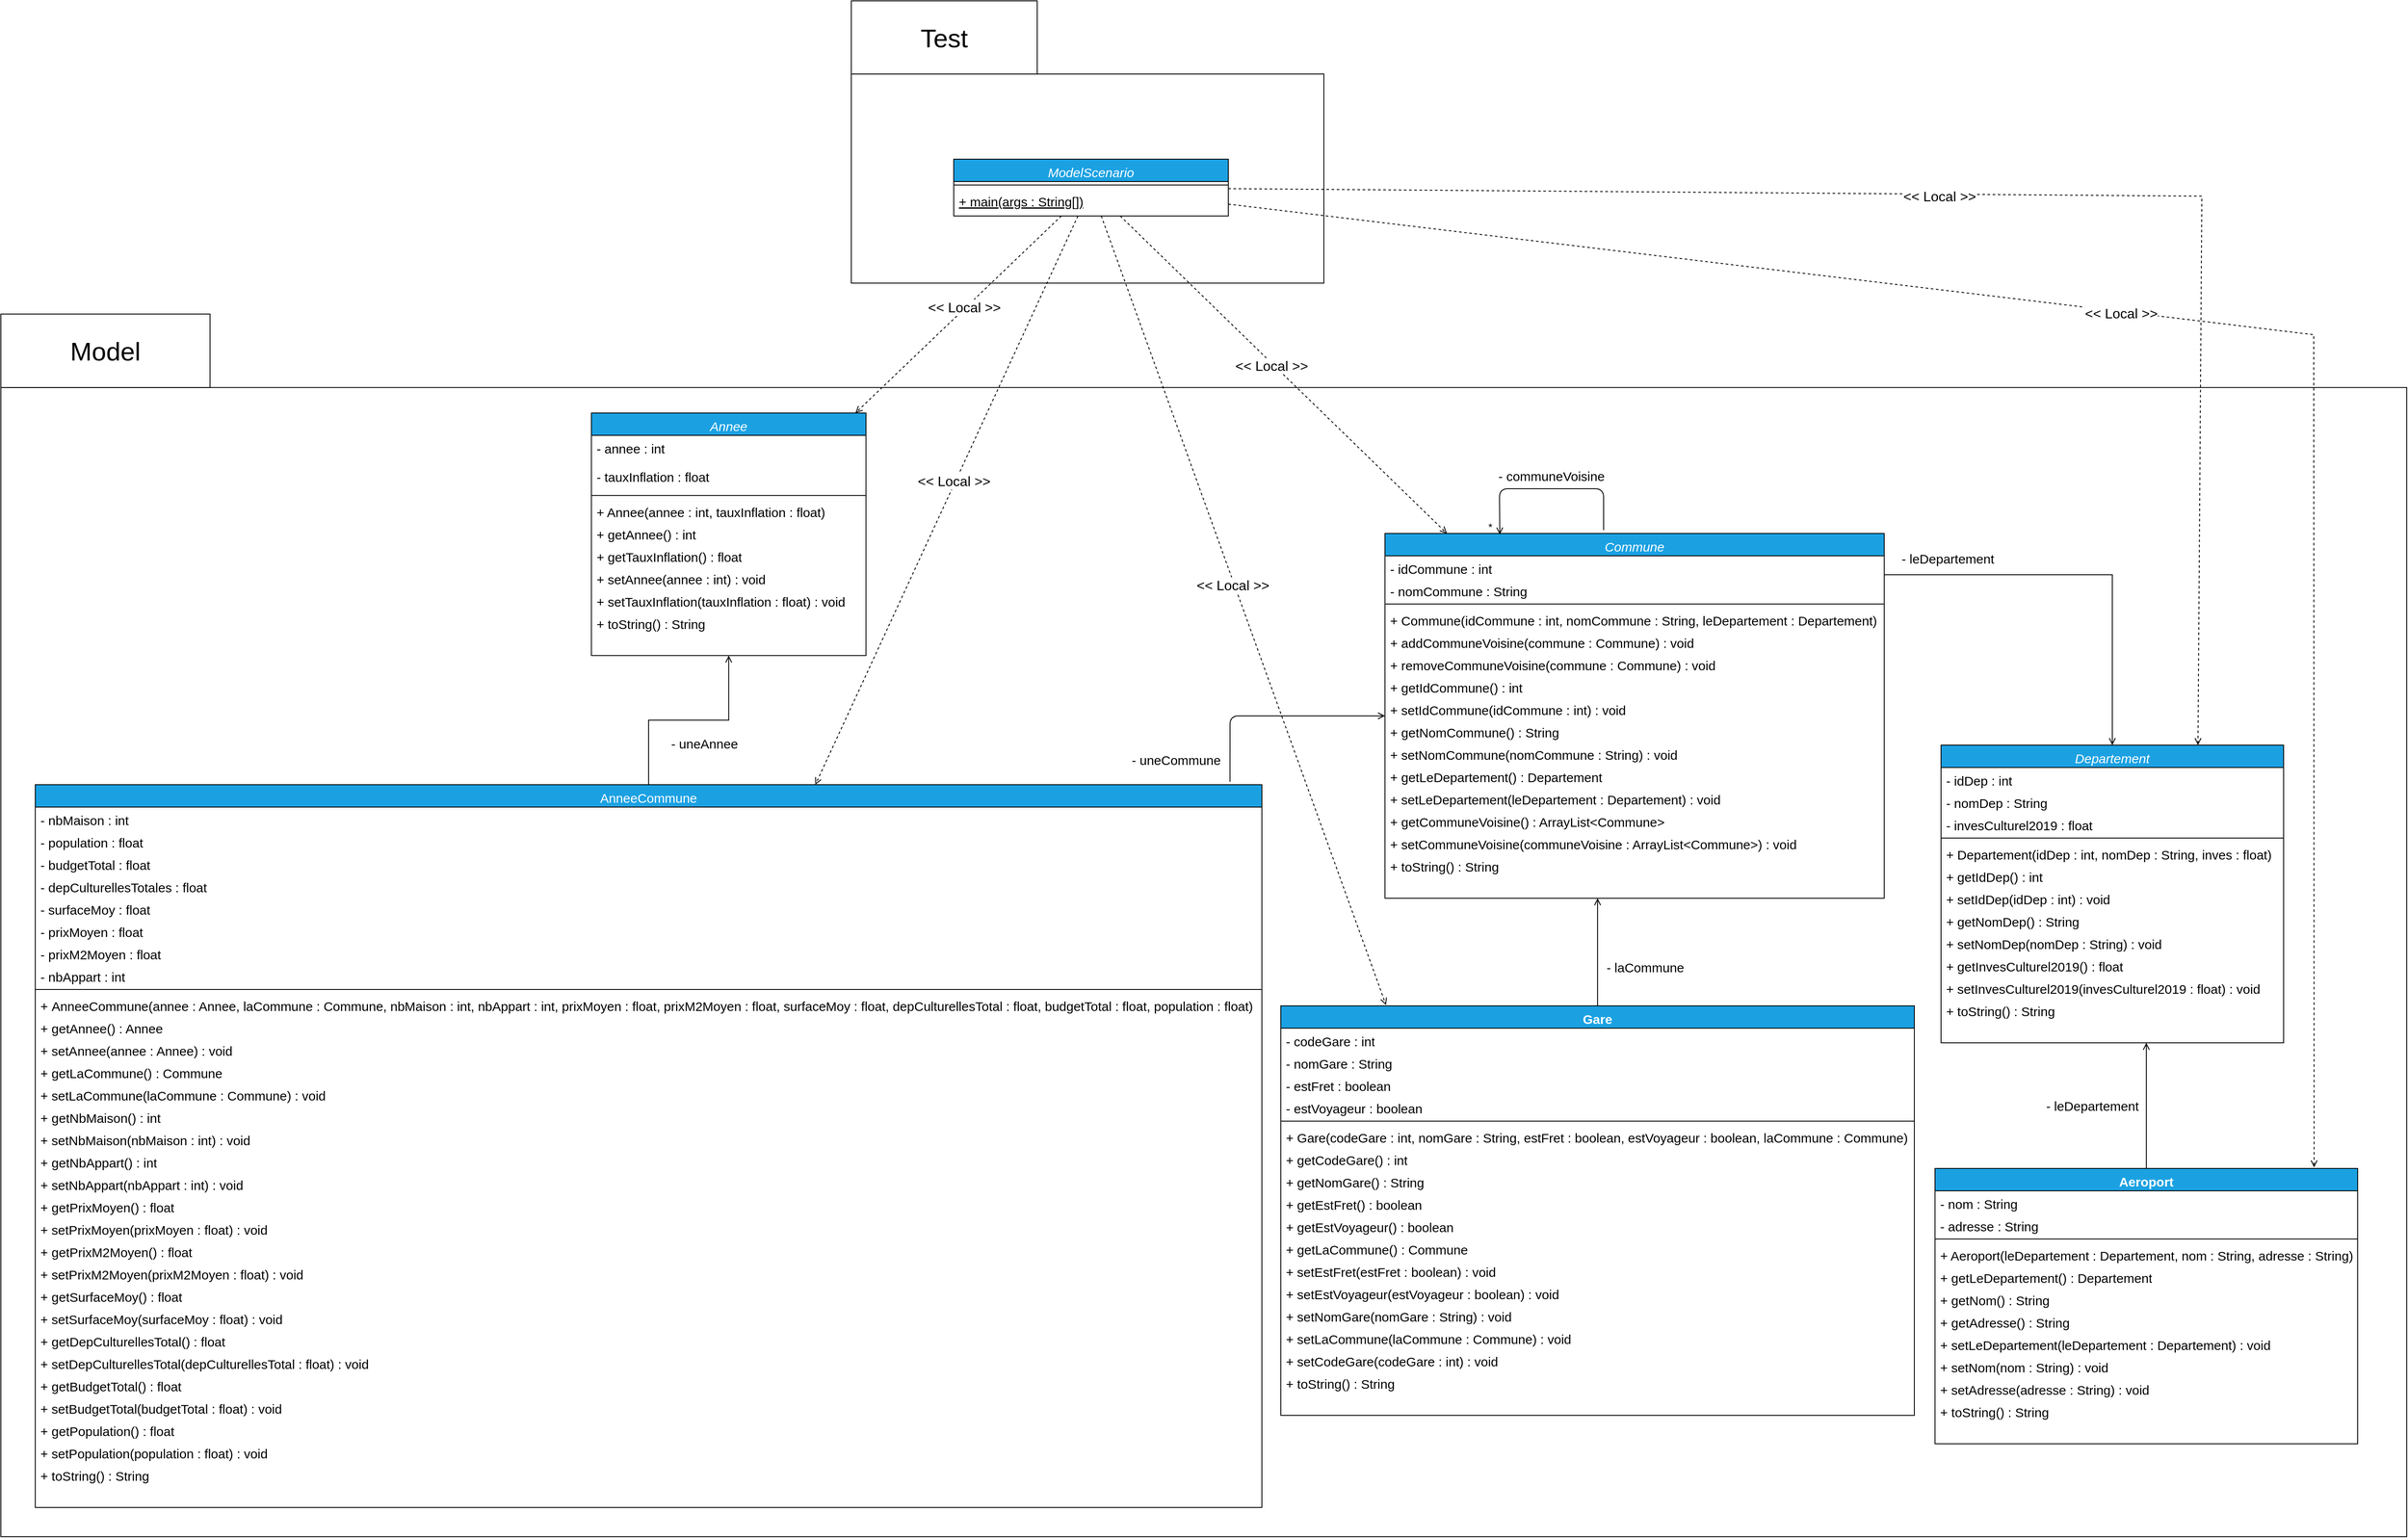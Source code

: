<mxfile>
    <diagram id="unm-FFFXEerKT-9tM-QJ" name="Page-1">
        <mxGraphModel dx="10070" dy="4320" grid="1" gridSize="10" guides="1" tooltips="1" connect="1" arrows="1" fold="1" page="1" pageScale="1" pageWidth="850" pageHeight="1100" math="0" shadow="0">
            <root>
                <mxCell id="0"/>
                <mxCell id="1" parent="0"/>
                <mxCell id="507" value="" style="group" vertex="1" connectable="0" parent="1">
                    <mxGeometry x="-1235" y="251" width="549" height="328.03" as="geometry"/>
                </mxCell>
                <mxCell id="508" value="" style="group;movable=1;resizable=1;rotatable=1;deletable=1;editable=1;locked=0;connectable=1;shadow=0;strokeColor=default;fillColor=default;container=0;" connectable="0" vertex="1" parent="507">
                    <mxGeometry y="85.03" width="549" height="243" as="geometry"/>
                </mxCell>
                <mxCell id="509" value="&lt;font style=&quot;font-size: 30px;&quot;&gt;Test&lt;/font&gt;" style="rounded=0;whiteSpace=wrap;html=1;" vertex="1" parent="507">
                    <mxGeometry width="216" height="85.03" as="geometry"/>
                </mxCell>
                <mxCell id="510" value="" style="group" vertex="1" connectable="0" parent="1">
                    <mxGeometry x="-2223" y="615" width="2795" height="1421" as="geometry"/>
                </mxCell>
                <mxCell id="511" value="" style="group;movable=1;resizable=1;rotatable=1;deletable=1;editable=1;locked=0;connectable=1;shadow=0;strokeColor=default;fillColor=default;container=0;" connectable="0" vertex="1" parent="510">
                    <mxGeometry y="85.39" width="2795" height="1335.61" as="geometry"/>
                </mxCell>
                <mxCell id="512" value="&lt;font style=&quot;font-size: 30px;&quot;&gt;Model&lt;/font&gt;" style="rounded=0;whiteSpace=wrap;html=1;" vertex="1" parent="510">
                    <mxGeometry width="242.997" height="85.39" as="geometry"/>
                </mxCell>
                <mxCell id="513" value="- uneCommune" style="text;html=1;align=center;verticalAlign=middle;resizable=0;points=[];autosize=1;strokeColor=none;fillColor=none;fontSize=15;" vertex="1" parent="510">
                    <mxGeometry x="1304" y="502.999" width="121" height="30" as="geometry"/>
                </mxCell>
                <mxCell id="514" value="" style="endArrow=open;shadow=0;strokeWidth=1;rounded=0;curved=0;endFill=1;edgeStyle=elbowEdgeStyle;elbow=vertical;" edge="1" parent="1" source="565" target="550">
                    <mxGeometry x="0.5" y="41" relative="1" as="geometry">
                        <mxPoint x="-139" y="1136" as="sourcePoint"/>
                        <mxPoint x="21" y="1136" as="targetPoint"/>
                        <mxPoint x="-40" y="32" as="offset"/>
                        <Array as="points">
                            <mxPoint x="-75" y="918"/>
                        </Array>
                    </mxGeometry>
                </mxCell>
                <mxCell id="515" style="edgeStyle=orthogonalEdgeStyle;rounded=0;orthogonalLoop=1;jettySize=auto;html=1;endArrow=open;endFill=0;" edge="1" parent="1" source="517" target="585">
                    <mxGeometry relative="1" as="geometry">
                        <mxPoint x="-1327.333" y="1156" as="sourcePoint"/>
                        <mxPoint x="-1377.42" y="1011.008" as="targetPoint"/>
                    </mxGeometry>
                </mxCell>
                <mxCell id="516" value="" style="group;fontSize=14;" connectable="0" vertex="1" parent="1">
                    <mxGeometry x="-2183" y="1162" width="1425" height="840" as="geometry"/>
                </mxCell>
                <mxCell id="517" value="&lt;span style=&quot;font-weight: 400; font-size: 15px;&quot;&gt;AnneeCommune&lt;/span&gt;" style="swimlane;fontStyle=1;align=center;verticalAlign=top;childLayout=stackLayout;horizontal=1;startSize=26;horizontalStack=0;resizeParent=1;resizeParentMax=0;resizeLast=0;collapsible=1;marginBottom=0;whiteSpace=wrap;html=1;swimlaneFillColor=default;strokeColor=default;fillColor=#1ba1e2;fontColor=#ffffff;container=0;fontSize=15;" vertex="1" parent="516">
                    <mxGeometry width="1425" height="840" as="geometry">
                        <mxRectangle x="30" y="520" width="70" height="30" as="alternateBounds"/>
                    </mxGeometry>
                </mxCell>
                <mxCell id="518" value="- nbMaison : int" style="text;align=left;verticalAlign=top;spacingLeft=4;spacingRight=4;overflow=hidden;rotatable=0;points=[[0,0.5],[1,0.5]];portConstraint=eastwest;container=0;fontSize=15;" vertex="1" parent="516">
                    <mxGeometry y="26" width="1425" height="26" as="geometry"/>
                </mxCell>
                <mxCell id="519" value="- population : float" style="text;align=left;verticalAlign=top;spacingLeft=4;spacingRight=4;overflow=hidden;rotatable=0;points=[[0,0.5],[1,0.5]];portConstraint=eastwest;rounded=0;shadow=0;html=0;container=0;fontSize=15;" vertex="1" parent="516">
                    <mxGeometry y="52" width="1425" height="26" as="geometry"/>
                </mxCell>
                <mxCell id="520" value="- budgetTotal : float" style="text;align=left;verticalAlign=top;spacingLeft=4;spacingRight=4;overflow=hidden;rotatable=0;points=[[0,0.5],[1,0.5]];portConstraint=eastwest;rounded=0;shadow=0;html=0;container=0;fontSize=15;" vertex="1" parent="516">
                    <mxGeometry y="78.0" width="1425" height="26" as="geometry"/>
                </mxCell>
                <mxCell id="521" value="- depCulturellesTotales : float" style="text;align=left;verticalAlign=top;spacingLeft=4;spacingRight=4;overflow=hidden;rotatable=0;points=[[0,0.5],[1,0.5]];portConstraint=eastwest;rounded=0;shadow=0;html=0;container=0;fontSize=15;" vertex="1" parent="516">
                    <mxGeometry y="104.0" width="1425" height="26" as="geometry"/>
                </mxCell>
                <mxCell id="522" value="- surfaceMoy : float" style="text;align=left;verticalAlign=top;spacingLeft=4;spacingRight=4;overflow=hidden;rotatable=0;points=[[0,0.5],[1,0.5]];portConstraint=eastwest;rounded=0;shadow=0;html=0;container=0;fontSize=15;" vertex="1" parent="516">
                    <mxGeometry y="130.0" width="1425" height="26" as="geometry"/>
                </mxCell>
                <mxCell id="523" value="- prixMoyen : float" style="text;align=left;verticalAlign=top;spacingLeft=4;spacingRight=4;overflow=hidden;rotatable=0;points=[[0,0.5],[1,0.5]];portConstraint=eastwest;rounded=0;shadow=0;html=0;container=0;fontSize=15;" vertex="1" parent="516">
                    <mxGeometry y="156.0" width="1425" height="26" as="geometry"/>
                </mxCell>
                <mxCell id="524" value="- prixM2Moyen : float" style="text;align=left;verticalAlign=top;spacingLeft=4;spacingRight=4;overflow=hidden;rotatable=0;points=[[0,0.5],[1,0.5]];portConstraint=eastwest;rounded=0;shadow=0;html=0;container=0;fontSize=15;" vertex="1" parent="516">
                    <mxGeometry y="182.0" width="1425" height="26" as="geometry"/>
                </mxCell>
                <mxCell id="525" value="- nbAppart : int" style="text;align=left;verticalAlign=top;spacingLeft=4;spacingRight=4;overflow=hidden;rotatable=0;points=[[0,0.5],[1,0.5]];portConstraint=eastwest;rounded=0;shadow=0;html=0;container=0;fontSize=15;" vertex="1" parent="516">
                    <mxGeometry y="208.0" width="1425" height="26" as="geometry"/>
                </mxCell>
                <mxCell id="526" value="" style="line;strokeWidth=1;align=left;verticalAlign=middle;spacingTop=-1;spacingLeft=3;spacingRight=3;rotatable=0;labelPosition=right;points=[];portConstraint=eastwest;container=0;" vertex="1" parent="516">
                    <mxGeometry y="234.0" width="1425" height="8" as="geometry"/>
                </mxCell>
                <mxCell id="527" value="&lt;div style=&quot;font-size: 15px;&quot;&gt;+&amp;nbsp;&lt;span style=&quot;background-color: initial; font-size: 15px;&quot;&gt;AnneeCommune(annee : Annee, laCommune : Commune, nbMaison : int, nbAppart : int, prixMoyen : float, prixM2Moyen : float, surfaceMoy : float, depCulturellesTotal : float, budgetTotal : float, population : float)&lt;/span&gt;&lt;/div&gt;&lt;div style=&quot;font-size: 15px;&quot;&gt;&lt;span style=&quot;background-color: initial; font-size: 15px;&quot;&gt;&lt;br style=&quot;font-size: 15px;&quot;&gt;&lt;/span&gt;&lt;/div&gt;" style="text;align=left;verticalAlign=top;spacingLeft=4;spacingRight=4;overflow=hidden;rotatable=0;points=[[0,0.5],[1,0.5]];portConstraint=eastwest;whiteSpace=wrap;html=1;container=0;fontSize=15;" vertex="1" parent="516">
                    <mxGeometry y="242.0" width="1425" height="26" as="geometry"/>
                </mxCell>
                <mxCell id="528" value="+ getAnnee() : Annee&lt;div style=&quot;font-size: 15px;&quot;&gt;&lt;br style=&quot;font-size: 15px;&quot;&gt;&lt;/div&gt;" style="text;align=left;verticalAlign=top;spacingLeft=4;spacingRight=4;overflow=hidden;rotatable=0;points=[[0,0.5],[1,0.5]];portConstraint=eastwest;whiteSpace=wrap;html=1;container=0;fontSize=15;" vertex="1" parent="516">
                    <mxGeometry y="268" width="1425" height="26" as="geometry"/>
                </mxCell>
                <mxCell id="529" value="+ setAnnee(annee : Annee) : void&amp;nbsp;" style="text;align=left;verticalAlign=top;spacingLeft=4;spacingRight=4;overflow=hidden;rotatable=0;points=[[0,0.5],[1,0.5]];portConstraint=eastwest;whiteSpace=wrap;html=1;container=0;fontSize=15;" vertex="1" parent="516">
                    <mxGeometry y="294" width="1425" height="26" as="geometry"/>
                </mxCell>
                <mxCell id="530" value="+ getLaCommune() : Commune&amp;nbsp;" style="text;align=left;verticalAlign=top;spacingLeft=4;spacingRight=4;overflow=hidden;rotatable=0;points=[[0,0.5],[1,0.5]];portConstraint=eastwest;whiteSpace=wrap;html=1;container=0;fontSize=15;" vertex="1" parent="516">
                    <mxGeometry y="320" width="1425" height="26" as="geometry"/>
                </mxCell>
                <mxCell id="531" value="+ setLaCommune(laCommune : Commune) : void&amp;nbsp;" style="text;align=left;verticalAlign=top;spacingLeft=4;spacingRight=4;overflow=hidden;rotatable=0;points=[[0,0.5],[1,0.5]];portConstraint=eastwest;whiteSpace=wrap;html=1;container=0;fontSize=15;" vertex="1" parent="516">
                    <mxGeometry y="346" width="1425" height="26" as="geometry"/>
                </mxCell>
                <mxCell id="532" value="+ getNbMaison() : int&amp;nbsp;" style="text;align=left;verticalAlign=top;spacingLeft=4;spacingRight=4;overflow=hidden;rotatable=0;points=[[0,0.5],[1,0.5]];portConstraint=eastwest;whiteSpace=wrap;html=1;container=0;fontSize=15;" vertex="1" parent="516">
                    <mxGeometry y="372" width="1425" height="26" as="geometry"/>
                </mxCell>
                <mxCell id="533" value="+ setNbMaison(nbMaison : int) : void&amp;nbsp;" style="text;align=left;verticalAlign=top;spacingLeft=4;spacingRight=4;overflow=hidden;rotatable=0;points=[[0,0.5],[1,0.5]];portConstraint=eastwest;whiteSpace=wrap;html=1;container=0;fontSize=15;" vertex="1" parent="516">
                    <mxGeometry y="398" width="1425" height="26" as="geometry"/>
                </mxCell>
                <mxCell id="534" value="+ getNbAppart() : int&lt;br style=&quot;font-size: 15px;&quot;&gt;&lt;div style=&quot;font-size: 15px;&quot;&gt;&lt;br style=&quot;font-size: 15px;&quot;&gt;&lt;/div&gt;" style="text;align=left;verticalAlign=top;spacingLeft=4;spacingRight=4;overflow=hidden;rotatable=0;points=[[0,0.5],[1,0.5]];portConstraint=eastwest;whiteSpace=wrap;html=1;container=0;fontSize=15;" vertex="1" parent="516">
                    <mxGeometry y="424" width="1425" height="26" as="geometry"/>
                </mxCell>
                <mxCell id="535" value="+ setNbAppart(nbAppart : int) : void&amp;nbsp;" style="text;align=left;verticalAlign=top;spacingLeft=4;spacingRight=4;overflow=hidden;rotatable=0;points=[[0,0.5],[1,0.5]];portConstraint=eastwest;whiteSpace=wrap;html=1;container=0;fontSize=15;" vertex="1" parent="516">
                    <mxGeometry y="450" width="1425" height="26" as="geometry"/>
                </mxCell>
                <mxCell id="536" value="+ getPrixMoyen() : float&amp;nbsp;" style="text;align=left;verticalAlign=top;spacingLeft=4;spacingRight=4;overflow=hidden;rotatable=0;points=[[0,0.5],[1,0.5]];portConstraint=eastwest;whiteSpace=wrap;html=1;container=0;fontSize=15;" vertex="1" parent="516">
                    <mxGeometry y="476" width="1425" height="26" as="geometry"/>
                </mxCell>
                <mxCell id="537" value="+ setPrixMoyen(prixMoyen : float) : void&amp;nbsp;" style="text;align=left;verticalAlign=top;spacingLeft=4;spacingRight=4;overflow=hidden;rotatable=0;points=[[0,0.5],[1,0.5]];portConstraint=eastwest;whiteSpace=wrap;html=1;container=0;fontSize=15;" vertex="1" parent="516">
                    <mxGeometry y="502" width="1425" height="26" as="geometry"/>
                </mxCell>
                <mxCell id="538" value="+ getPrixM2Moyen() : float&amp;nbsp;" style="text;align=left;verticalAlign=top;spacingLeft=4;spacingRight=4;overflow=hidden;rotatable=0;points=[[0,0.5],[1,0.5]];portConstraint=eastwest;whiteSpace=wrap;html=1;container=0;fontSize=15;" vertex="1" parent="516">
                    <mxGeometry y="528" width="1425" height="26" as="geometry"/>
                </mxCell>
                <mxCell id="539" value="+ setPrixM2Moyen(prixM2Moyen : float) : void&amp;nbsp;" style="text;align=left;verticalAlign=top;spacingLeft=4;spacingRight=4;overflow=hidden;rotatable=0;points=[[0,0.5],[1,0.5]];portConstraint=eastwest;whiteSpace=wrap;html=1;container=0;fontSize=15;" vertex="1" parent="516">
                    <mxGeometry y="554" width="1425" height="26" as="geometry"/>
                </mxCell>
                <mxCell id="540" value="+ getSurfaceMoy() : float&amp;nbsp;" style="text;align=left;verticalAlign=top;spacingLeft=4;spacingRight=4;overflow=hidden;rotatable=0;points=[[0,0.5],[1,0.5]];portConstraint=eastwest;whiteSpace=wrap;html=1;container=0;fontSize=15;" vertex="1" parent="516">
                    <mxGeometry y="580" width="1425" height="26" as="geometry"/>
                </mxCell>
                <mxCell id="541" value="+ setSurfaceMoy(surfaceMoy : float) : void&amp;nbsp;" style="text;align=left;verticalAlign=top;spacingLeft=4;spacingRight=4;overflow=hidden;rotatable=0;points=[[0,0.5],[1,0.5]];portConstraint=eastwest;whiteSpace=wrap;html=1;container=0;fontSize=15;" vertex="1" parent="516">
                    <mxGeometry y="606" width="1425" height="26" as="geometry"/>
                </mxCell>
                <mxCell id="542" value="+ getDepCulturellesTotal() : float&amp;nbsp;" style="text;align=left;verticalAlign=top;spacingLeft=4;spacingRight=4;overflow=hidden;rotatable=0;points=[[0,0.5],[1,0.5]];portConstraint=eastwest;whiteSpace=wrap;html=1;container=0;fontSize=15;" vertex="1" parent="516">
                    <mxGeometry y="632" width="1425" height="26" as="geometry"/>
                </mxCell>
                <mxCell id="543" value="+ setDepCulturellesTotal(depCulturellesTotal : float) : void&amp;nbsp;" style="text;align=left;verticalAlign=top;spacingLeft=4;spacingRight=4;overflow=hidden;rotatable=0;points=[[0,0.5],[1,0.5]];portConstraint=eastwest;whiteSpace=wrap;html=1;container=0;fontSize=15;" vertex="1" parent="516">
                    <mxGeometry y="658" width="1425" height="26" as="geometry"/>
                </mxCell>
                <mxCell id="544" value="+ getBudgetTotal() : float&amp;nbsp;" style="text;align=left;verticalAlign=top;spacingLeft=4;spacingRight=4;overflow=hidden;rotatable=0;points=[[0,0.5],[1,0.5]];portConstraint=eastwest;whiteSpace=wrap;html=1;container=0;fontSize=15;" vertex="1" parent="516">
                    <mxGeometry y="684" width="1425" height="26" as="geometry"/>
                </mxCell>
                <mxCell id="545" value="+ setBudgetTotal(budgetTotal : float) : void&amp;nbsp;" style="text;align=left;verticalAlign=top;spacingLeft=4;spacingRight=4;overflow=hidden;rotatable=0;points=[[0,0.5],[1,0.5]];portConstraint=eastwest;whiteSpace=wrap;html=1;container=0;fontSize=15;" vertex="1" parent="516">
                    <mxGeometry y="710" width="1425" height="26" as="geometry"/>
                </mxCell>
                <mxCell id="546" value="+ getPopulation() : float&amp;nbsp;" style="text;align=left;verticalAlign=top;spacingLeft=4;spacingRight=4;overflow=hidden;rotatable=0;points=[[0,0.5],[1,0.5]];portConstraint=eastwest;whiteSpace=wrap;html=1;container=0;fontSize=15;" vertex="1" parent="516">
                    <mxGeometry y="736" width="1425" height="26" as="geometry"/>
                </mxCell>
                <mxCell id="547" value="+ setPopulation(population : float) : void&amp;nbsp;" style="text;align=left;verticalAlign=top;spacingLeft=4;spacingRight=4;overflow=hidden;rotatable=0;points=[[0,0.5],[1,0.5]];portConstraint=eastwest;whiteSpace=wrap;html=1;container=0;fontSize=15;" vertex="1" parent="516">
                    <mxGeometry y="762" width="1425" height="26" as="geometry"/>
                </mxCell>
                <mxCell id="548" value="+ toString() : String" style="text;align=left;verticalAlign=top;spacingLeft=4;spacingRight=4;overflow=hidden;rotatable=0;points=[[0,0.5],[1,0.5]];portConstraint=eastwest;whiteSpace=wrap;html=1;container=0;fontSize=15;" vertex="1" parent="516">
                    <mxGeometry y="788" width="1425" height="26" as="geometry"/>
                </mxCell>
                <mxCell id="549" style="text;align=left;verticalAlign=top;spacingLeft=4;spacingRight=4;overflow=hidden;rotatable=0;points=[[0,0.5],[1,0.5]];portConstraint=eastwest;whiteSpace=wrap;html=1;container=0;fontSize=15;" vertex="1" parent="516">
                    <mxGeometry y="814" width="1425" height="26" as="geometry"/>
                </mxCell>
                <mxCell id="550" value="Departement" style="swimlane;fontStyle=2;align=center;verticalAlign=top;childLayout=stackLayout;horizontal=1;startSize=26;horizontalStack=0;resizeParent=1;resizeLast=0;collapsible=1;marginBottom=0;rounded=0;shadow=0;strokeWidth=1;swimlaneFillColor=default;strokeColor=default;fillColor=#1ba1e2;fontColor=#ffffff;fontSize=15;" vertex="1" parent="1">
                    <mxGeometry x="31" y="1116" width="398" height="346" as="geometry">
                        <mxRectangle x="550" y="140" width="160" height="26" as="alternateBounds"/>
                    </mxGeometry>
                </mxCell>
                <mxCell id="551" value="- idDep : int" style="text;align=left;verticalAlign=top;spacingLeft=4;spacingRight=4;overflow=hidden;rotatable=0;points=[[0,0.5],[1,0.5]];portConstraint=eastwest;fontSize=15;" vertex="1" parent="550">
                    <mxGeometry y="26" width="398" height="26" as="geometry"/>
                </mxCell>
                <mxCell id="552" value="- nomDep : String" style="text;align=left;verticalAlign=top;spacingLeft=4;spacingRight=4;overflow=hidden;rotatable=0;points=[[0,0.5],[1,0.5]];portConstraint=eastwest;rounded=0;shadow=0;html=0;fontSize=15;" vertex="1" parent="550">
                    <mxGeometry y="52" width="398" height="26" as="geometry"/>
                </mxCell>
                <mxCell id="553" value="- invesCulturel2019 : float" style="text;align=left;verticalAlign=top;spacingLeft=4;spacingRight=4;overflow=hidden;rotatable=0;points=[[0,0.5],[1,0.5]];portConstraint=eastwest;rounded=0;shadow=0;html=0;fontSize=15;" vertex="1" parent="550">
                    <mxGeometry y="78" width="398" height="26" as="geometry"/>
                </mxCell>
                <mxCell id="554" value="" style="line;strokeWidth=1;align=left;verticalAlign=middle;spacingTop=-1;spacingLeft=3;spacingRight=3;rotatable=0;labelPosition=right;points=[];portConstraint=eastwest;" vertex="1" parent="550">
                    <mxGeometry y="104" width="398" height="8" as="geometry"/>
                </mxCell>
                <mxCell id="555" value="+ Departement(idDep : int, nomDep : String, inves : float)&#10;" style="text;align=left;verticalAlign=top;spacingLeft=4;spacingRight=4;overflow=hidden;rotatable=0;points=[[0,0.5],[1,0.5]];portConstraint=eastwest;rounded=0;shadow=0;html=0;fontSize=15;" vertex="1" parent="550">
                    <mxGeometry y="112" width="398" height="26" as="geometry"/>
                </mxCell>
                <mxCell id="556" value="+ getIdDep() : int" style="text;align=left;verticalAlign=top;spacingLeft=4;spacingRight=4;overflow=hidden;rotatable=0;points=[[0,0.5],[1,0.5]];portConstraint=eastwest;rounded=0;shadow=0;html=0;fontSize=15;" vertex="1" parent="550">
                    <mxGeometry y="138" width="398" height="26" as="geometry"/>
                </mxCell>
                <mxCell id="557" value="+ setIdDep(idDep : int) : void&#10;" style="text;align=left;verticalAlign=top;spacingLeft=4;spacingRight=4;overflow=hidden;rotatable=0;points=[[0,0.5],[1,0.5]];portConstraint=eastwest;rounded=0;shadow=0;html=0;fontSize=15;" vertex="1" parent="550">
                    <mxGeometry y="164" width="398" height="26" as="geometry"/>
                </mxCell>
                <mxCell id="558" value="+ getNomDep() : String" style="text;align=left;verticalAlign=top;spacingLeft=4;spacingRight=4;overflow=hidden;rotatable=0;points=[[0,0.5],[1,0.5]];portConstraint=eastwest;rounded=0;shadow=0;html=0;fontSize=15;" vertex="1" parent="550">
                    <mxGeometry y="190" width="398" height="26" as="geometry"/>
                </mxCell>
                <mxCell id="559" value="+ setNomDep(nomDep : String) : void&#10;" style="text;align=left;verticalAlign=top;spacingLeft=4;spacingRight=4;overflow=hidden;rotatable=0;points=[[0,0.5],[1,0.5]];portConstraint=eastwest;rounded=0;shadow=0;html=0;fontSize=15;" vertex="1" parent="550">
                    <mxGeometry y="216" width="398" height="26" as="geometry"/>
                </mxCell>
                <mxCell id="560" value="+ getInvesCulturel2019() : float" style="text;align=left;verticalAlign=top;spacingLeft=4;spacingRight=4;overflow=hidden;rotatable=0;points=[[0,0.5],[1,0.5]];portConstraint=eastwest;rounded=0;shadow=0;html=0;fontSize=15;" vertex="1" parent="550">
                    <mxGeometry y="242" width="398" height="26" as="geometry"/>
                </mxCell>
                <mxCell id="561" value="+ setInvesCulturel2019(invesCulturel2019 : float) : void " style="text;align=left;verticalAlign=top;spacingLeft=4;spacingRight=4;overflow=hidden;rotatable=0;points=[[0,0.5],[1,0.5]];portConstraint=eastwest;rounded=0;shadow=0;html=0;fontSize=15;" vertex="1" parent="550">
                    <mxGeometry y="268" width="398" height="26" as="geometry"/>
                </mxCell>
                <mxCell id="562" value="+ toString() : String" style="text;align=left;verticalAlign=top;spacingLeft=4;spacingRight=4;overflow=hidden;rotatable=0;points=[[0,0.5],[1,0.5]];portConstraint=eastwest;rounded=0;shadow=0;html=0;fontSize=15;" vertex="1" parent="550">
                    <mxGeometry y="294" width="398" height="26" as="geometry"/>
                </mxCell>
                <mxCell id="563" style="text;align=left;verticalAlign=top;spacingLeft=4;spacingRight=4;overflow=hidden;rotatable=0;points=[[0,0.5],[1,0.5]];portConstraint=eastwest;rounded=0;shadow=0;html=0;fontSize=15;" vertex="1" parent="550">
                    <mxGeometry y="320" width="398" height="26" as="geometry"/>
                </mxCell>
                <mxCell id="564" value="" style="endArrow=open;shadow=0;strokeWidth=1;rounded=0;curved=0;endFill=1;edgeStyle=elbowEdgeStyle;elbow=vertical;" edge="1" parent="1" source="620" target="550">
                    <mxGeometry x="0.5" y="41" relative="1" as="geometry">
                        <mxPoint x="150" y="1350" as="sourcePoint"/>
                        <mxPoint x="148" y="1454" as="targetPoint"/>
                        <mxPoint x="-40" y="32" as="offset"/>
                        <Array as="points">
                            <mxPoint x="177" y="1634"/>
                        </Array>
                    </mxGeometry>
                </mxCell>
                <mxCell id="565" value="Commune" style="swimlane;fontStyle=2;align=center;verticalAlign=top;childLayout=stackLayout;horizontal=1;startSize=26;horizontalStack=0;resizeParent=1;resizeLast=0;collapsible=1;marginBottom=0;rounded=0;shadow=0;strokeWidth=1;swimlaneFillColor=default;strokeColor=default;fillColor=#1ba1e2;fontColor=#ffffff;fontSize=15;" vertex="1" parent="1">
                    <mxGeometry x="-615" y="870" width="580" height="424" as="geometry">
                        <mxRectangle x="230" y="140" width="160" height="26" as="alternateBounds"/>
                    </mxGeometry>
                </mxCell>
                <mxCell id="566" value="- idCommune : int" style="text;align=left;verticalAlign=top;spacingLeft=4;spacingRight=4;overflow=hidden;rotatable=0;points=[[0,0.5],[1,0.5]];portConstraint=eastwest;fontSize=15;" vertex="1" parent="565">
                    <mxGeometry y="26" width="580" height="26" as="geometry"/>
                </mxCell>
                <mxCell id="567" value="- nomCommune : String" style="text;align=left;verticalAlign=top;spacingLeft=4;spacingRight=4;overflow=hidden;rotatable=0;points=[[0,0.5],[1,0.5]];portConstraint=eastwest;rounded=0;shadow=0;html=0;fontSize=15;" vertex="1" parent="565">
                    <mxGeometry y="52" width="580" height="26" as="geometry"/>
                </mxCell>
                <mxCell id="568" value="" style="line;html=1;strokeWidth=1;align=left;verticalAlign=middle;spacingTop=-1;spacingLeft=3;spacingRight=3;rotatable=0;labelPosition=right;points=[];portConstraint=eastwest;" vertex="1" parent="565">
                    <mxGeometry y="78" width="580" height="8" as="geometry"/>
                </mxCell>
                <mxCell id="569" value="+ Commune(idCommune : int, nomCommune : String, leDepartement : Departement)&#10;" style="text;align=left;verticalAlign=top;spacingLeft=4;spacingRight=4;overflow=hidden;rotatable=0;points=[[0,0.5],[1,0.5]];portConstraint=eastwest;fontSize=15;" vertex="1" parent="565">
                    <mxGeometry y="86" width="580" height="26" as="geometry"/>
                </mxCell>
                <mxCell id="570" value="+ addCommuneVoisine(commune : Commune) : void&#10;" style="text;align=left;verticalAlign=top;spacingLeft=4;spacingRight=4;overflow=hidden;rotatable=0;points=[[0,0.5],[1,0.5]];portConstraint=eastwest;fontSize=15;" vertex="1" parent="565">
                    <mxGeometry y="112" width="580" height="26" as="geometry"/>
                </mxCell>
                <mxCell id="571" value="+ removeCommuneVoisine(commune : Commune) : void" style="text;align=left;verticalAlign=top;spacingLeft=4;spacingRight=4;overflow=hidden;rotatable=0;points=[[0,0.5],[1,0.5]];portConstraint=eastwest;fontSize=15;" vertex="1" parent="565">
                    <mxGeometry y="138" width="580" height="26" as="geometry"/>
                </mxCell>
                <mxCell id="572" value="+ getIdCommune() : int&#10;" style="text;align=left;verticalAlign=top;spacingLeft=4;spacingRight=4;overflow=hidden;rotatable=0;points=[[0,0.5],[1,0.5]];portConstraint=eastwest;fontSize=15;" vertex="1" parent="565">
                    <mxGeometry y="164" width="580" height="26" as="geometry"/>
                </mxCell>
                <mxCell id="573" value="+ setIdCommune(idCommune : int) : void&#10;" style="text;align=left;verticalAlign=top;spacingLeft=4;spacingRight=4;overflow=hidden;rotatable=0;points=[[0,0.5],[1,0.5]];portConstraint=eastwest;fontSize=15;" vertex="1" parent="565">
                    <mxGeometry y="190" width="580" height="26" as="geometry"/>
                </mxCell>
                <mxCell id="574" value="+ getNomCommune() : String " style="text;align=left;verticalAlign=top;spacingLeft=4;spacingRight=4;overflow=hidden;rotatable=0;points=[[0,0.5],[1,0.5]];portConstraint=eastwest;fontSize=15;" vertex="1" parent="565">
                    <mxGeometry y="216" width="580" height="26" as="geometry"/>
                </mxCell>
                <mxCell id="575" value="+ setNomCommune(nomCommune : String) : void " style="text;align=left;verticalAlign=top;spacingLeft=4;spacingRight=4;overflow=hidden;rotatable=0;points=[[0,0.5],[1,0.5]];portConstraint=eastwest;fontSize=15;" vertex="1" parent="565">
                    <mxGeometry y="242" width="580" height="26" as="geometry"/>
                </mxCell>
                <mxCell id="576" value="+ getLeDepartement() : Departement " style="text;align=left;verticalAlign=top;spacingLeft=4;spacingRight=4;overflow=hidden;rotatable=0;points=[[0,0.5],[1,0.5]];portConstraint=eastwest;fontSize=15;" vertex="1" parent="565">
                    <mxGeometry y="268" width="580" height="26" as="geometry"/>
                </mxCell>
                <mxCell id="577" value="+ setLeDepartement(leDepartement : Departement) : void&#10;&#10;&#10;" style="text;align=left;verticalAlign=top;spacingLeft=4;spacingRight=4;overflow=hidden;rotatable=0;points=[[0,0.5],[1,0.5]];portConstraint=eastwest;fontSize=15;" vertex="1" parent="565">
                    <mxGeometry y="294" width="580" height="26" as="geometry"/>
                </mxCell>
                <mxCell id="578" value="+ getCommuneVoisine() : ArrayList&lt;Commune&gt; " style="text;align=left;verticalAlign=top;spacingLeft=4;spacingRight=4;overflow=hidden;rotatable=0;points=[[0,0.5],[1,0.5]];portConstraint=eastwest;fontSize=15;" vertex="1" parent="565">
                    <mxGeometry y="320" width="580" height="26" as="geometry"/>
                </mxCell>
                <mxCell id="579" value="+ setCommuneVoisine(communeVoisine : ArrayList&lt;Commune&gt;) : void " style="text;align=left;verticalAlign=top;spacingLeft=4;spacingRight=4;overflow=hidden;rotatable=0;points=[[0,0.5],[1,0.5]];portConstraint=eastwest;fontSize=15;" vertex="1" parent="565">
                    <mxGeometry y="346" width="580" height="26" as="geometry"/>
                </mxCell>
                <mxCell id="580" value="+ toString() : String&#10;&#10;&#10;" style="text;align=left;verticalAlign=top;spacingLeft=4;spacingRight=4;overflow=hidden;rotatable=0;points=[[0,0.5],[1,0.5]];portConstraint=eastwest;fontSize=15;" vertex="1" parent="565">
                    <mxGeometry y="372" width="580" height="26" as="geometry"/>
                </mxCell>
                <mxCell id="581" style="text;align=left;verticalAlign=top;spacingLeft=4;spacingRight=4;overflow=hidden;rotatable=0;points=[[0,0.5],[1,0.5]];portConstraint=eastwest;fontSize=15;" vertex="1" parent="565">
                    <mxGeometry y="398" width="580" height="26" as="geometry"/>
                </mxCell>
                <mxCell id="582" style="edgeStyle=orthogonalEdgeStyle;rounded=0;orthogonalLoop=1;jettySize=auto;html=1;endArrow=open;endFill=0;" edge="1" parent="1" source="600" target="565">
                    <mxGeometry relative="1" as="geometry">
                        <Array as="points">
                            <mxPoint x="-339" y="1481"/>
                            <mxPoint x="-339" y="1481"/>
                        </Array>
                    </mxGeometry>
                </mxCell>
                <mxCell id="583" style="edgeStyle=none;html=1;endArrow=open;endFill=0;exitX=0.974;exitY=-0.004;exitDx=0;exitDy=0;exitPerimeter=0;" edge="1" parent="1" source="517" target="565">
                    <mxGeometry relative="1" as="geometry">
                        <Array as="points">
                            <mxPoint x="-795" y="1082"/>
                        </Array>
                    </mxGeometry>
                </mxCell>
                <mxCell id="584" style="edgeStyle=none;html=1;endArrow=open;endFill=0;entryX=0.23;entryY=0.003;entryDx=0;entryDy=0;entryPerimeter=0;exitX=0.438;exitY=-0.009;exitDx=0;exitDy=0;exitPerimeter=0;" edge="1" parent="1" source="565" target="565">
                    <mxGeometry relative="1" as="geometry">
                        <Array as="points">
                            <mxPoint x="-361" y="818"/>
                            <mxPoint x="-482" y="818"/>
                        </Array>
                    </mxGeometry>
                </mxCell>
                <mxCell id="585" value="Annee" style="swimlane;fontStyle=2;align=center;verticalAlign=top;childLayout=stackLayout;horizontal=1;startSize=26;horizontalStack=0;resizeParent=1;resizeLast=0;collapsible=1;marginBottom=0;rounded=0;shadow=0;strokeWidth=1;swimlaneFillColor=default;strokeColor=default;fillColor=#1ba1e2;fontColor=#ffffff;fontSize=15;" vertex="1" parent="1">
                    <mxGeometry x="-1536.92" y="730" width="319" height="281.904" as="geometry">
                        <mxRectangle x="550" y="140" width="160" height="26" as="alternateBounds"/>
                    </mxGeometry>
                </mxCell>
                <mxCell id="586" value="- annee : int" style="text;align=left;verticalAlign=top;spacingLeft=4;spacingRight=4;overflow=hidden;rotatable=0;points=[[0,0.5],[1,0.5]];portConstraint=eastwest;fontSize=15;" vertex="1" parent="585">
                    <mxGeometry y="26" width="319" height="32.952" as="geometry"/>
                </mxCell>
                <mxCell id="587" value="- tauxInflation : float" style="text;align=left;verticalAlign=top;spacingLeft=4;spacingRight=4;overflow=hidden;rotatable=0;points=[[0,0.5],[1,0.5]];portConstraint=eastwest;rounded=0;shadow=0;html=0;fontSize=15;" vertex="1" parent="585">
                    <mxGeometry y="58.952" width="319" height="32.952" as="geometry"/>
                </mxCell>
                <mxCell id="588" value="" style="line;strokeWidth=1;align=left;verticalAlign=middle;spacingTop=-1;spacingLeft=3;spacingRight=3;rotatable=0;labelPosition=right;points=[];portConstraint=eastwest;" vertex="1" parent="585">
                    <mxGeometry y="91.904" width="319" height="8" as="geometry"/>
                </mxCell>
                <mxCell id="589" value="+ Annee(annee : int, tauxInflation : float) " style="text;align=left;verticalAlign=top;spacingLeft=4;spacingRight=4;overflow=hidden;rotatable=0;points=[[0,0.5],[1,0.5]];portConstraint=eastwest;rounded=0;shadow=0;html=0;fontSize=15;" vertex="1" parent="585">
                    <mxGeometry y="99.904" width="319" height="26" as="geometry"/>
                </mxCell>
                <mxCell id="590" value="+ getAnnee() : int&#10;" style="text;align=left;verticalAlign=top;spacingLeft=4;spacingRight=4;overflow=hidden;rotatable=0;points=[[0,0.5],[1,0.5]];portConstraint=eastwest;rounded=0;shadow=0;html=0;fontSize=15;" vertex="1" parent="585">
                    <mxGeometry y="125.904" width="319" height="26" as="geometry"/>
                </mxCell>
                <mxCell id="591" value="+ getTauxInflation() : float " style="text;align=left;verticalAlign=top;spacingLeft=4;spacingRight=4;overflow=hidden;rotatable=0;points=[[0,0.5],[1,0.5]];portConstraint=eastwest;rounded=0;shadow=0;html=0;fontSize=15;" vertex="1" parent="585">
                    <mxGeometry y="151.904" width="319" height="26" as="geometry"/>
                </mxCell>
                <mxCell id="592" value="+ setAnnee(annee : int) : void&#10;" style="text;align=left;verticalAlign=top;spacingLeft=4;spacingRight=4;overflow=hidden;rotatable=0;points=[[0,0.5],[1,0.5]];portConstraint=eastwest;rounded=0;shadow=0;html=0;fontSize=15;" vertex="1" parent="585">
                    <mxGeometry y="177.904" width="319" height="26" as="geometry"/>
                </mxCell>
                <mxCell id="593" value="+ setTauxInflation(tauxInflation : float) : void " style="text;align=left;verticalAlign=top;spacingLeft=4;spacingRight=4;overflow=hidden;rotatable=0;points=[[0,0.5],[1,0.5]];portConstraint=eastwest;rounded=0;shadow=0;html=0;fontSize=15;" vertex="1" parent="585">
                    <mxGeometry y="203.904" width="319" height="26" as="geometry"/>
                </mxCell>
                <mxCell id="594" value="+ toString() : String" style="text;align=left;verticalAlign=top;spacingLeft=4;spacingRight=4;overflow=hidden;rotatable=0;points=[[0,0.5],[1,0.5]];portConstraint=eastwest;rounded=0;shadow=0;html=0;fontSize=15;" vertex="1" parent="585">
                    <mxGeometry y="229.904" width="319" height="26" as="geometry"/>
                </mxCell>
                <mxCell id="595" style="text;align=left;verticalAlign=top;spacingLeft=4;spacingRight=4;overflow=hidden;rotatable=0;points=[[0,0.5],[1,0.5]];portConstraint=eastwest;rounded=0;shadow=0;html=0;fontSize=15;" vertex="1" parent="585">
                    <mxGeometry y="255.904" width="319" height="26" as="geometry"/>
                </mxCell>
                <mxCell id="596" value="- leDepartement" style="text;html=1;align=center;verticalAlign=middle;whiteSpace=wrap;rounded=0;fontSize=15;" vertex="1" parent="1">
                    <mxGeometry x="-28" y="880" width="134" height="38.02" as="geometry"/>
                </mxCell>
                <mxCell id="597" value="- communeVoisine" style="text;html=1;align=center;verticalAlign=middle;resizable=0;points=[];autosize=1;fontSize=15;" vertex="1" parent="1">
                    <mxGeometry x="-493" y="788" width="141" height="30" as="geometry"/>
                </mxCell>
                <mxCell id="598" value="*" style="text;html=1;align=center;verticalAlign=middle;whiteSpace=wrap;rounded=0;" vertex="1" parent="1">
                    <mxGeometry x="-499" y="852" width="13" height="21" as="geometry"/>
                </mxCell>
                <mxCell id="599" value="- uneAnnee" style="text;html=1;align=center;verticalAlign=middle;resizable=0;points=[];autosize=1;strokeColor=none;fillColor=none;fontSize=15;" vertex="1" parent="1">
                    <mxGeometry x="-1454" y="1098.998" width="96" height="30" as="geometry"/>
                </mxCell>
                <mxCell id="600" value="Gare" style="swimlane;fontStyle=1;align=center;verticalAlign=top;childLayout=stackLayout;horizontal=1;startSize=26;horizontalStack=0;resizeParent=1;resizeParentMax=0;resizeLast=0;collapsible=1;marginBottom=0;whiteSpace=wrap;html=1;swimlaneFillColor=default;strokeColor=default;fillColor=#1ba1e2;fontColor=#ffffff;movable=1;resizable=1;rotatable=1;deletable=1;editable=1;connectable=1;fontSize=15;" vertex="1" parent="1">
                    <mxGeometry x="-736" y="1419" width="736" height="476" as="geometry"/>
                </mxCell>
                <mxCell id="601" value="- codeGare : int" style="text;align=left;verticalAlign=top;spacingLeft=4;spacingRight=4;overflow=hidden;rotatable=0;points=[[0,0.5],[1,0.5]];portConstraint=eastwest;whiteSpace=wrap;html=1;fontSize=15;" vertex="1" parent="600">
                    <mxGeometry y="26" width="736" height="26" as="geometry"/>
                </mxCell>
                <mxCell id="602" value="- nomGare : String" style="text;align=left;verticalAlign=top;spacingLeft=4;spacingRight=4;overflow=hidden;rotatable=0;points=[[0,0.5],[1,0.5]];portConstraint=eastwest;whiteSpace=wrap;html=1;fontSize=15;" vertex="1" parent="600">
                    <mxGeometry y="52" width="736" height="26" as="geometry"/>
                </mxCell>
                <mxCell id="603" value="&lt;div style=&quot;font-size: 15px;&quot;&gt;- estFret : boolean&lt;/div&gt;" style="text;align=left;verticalAlign=top;spacingLeft=4;spacingRight=4;overflow=hidden;rotatable=0;points=[[0,0.5],[1,0.5]];portConstraint=eastwest;whiteSpace=wrap;html=1;fontSize=15;" vertex="1" parent="600">
                    <mxGeometry y="78" width="736" height="26" as="geometry"/>
                </mxCell>
                <mxCell id="604" value="&lt;div style=&quot;font-size: 15px;&quot;&gt;- estVoyageur : boolean&lt;/div&gt;" style="text;align=left;verticalAlign=top;spacingLeft=4;spacingRight=4;overflow=hidden;rotatable=0;points=[[0,0.5],[1,0.5]];portConstraint=eastwest;whiteSpace=wrap;html=1;fontSize=15;" vertex="1" parent="600">
                    <mxGeometry y="104" width="736" height="26" as="geometry"/>
                </mxCell>
                <mxCell id="605" value="" style="line;strokeWidth=1;align=left;verticalAlign=middle;spacingTop=-1;spacingLeft=3;spacingRight=3;rotatable=0;labelPosition=right;points=[];portConstraint=eastwest;" vertex="1" parent="600">
                    <mxGeometry y="130" width="736" height="8" as="geometry"/>
                </mxCell>
                <mxCell id="606" value="+ Gare(codeGare : int, nomGare : String, estFret : boolean, estVoyageur : boolean, laCommune : Commune)&lt;br style=&quot;font-size: 15px;&quot;&gt;" style="text;align=left;verticalAlign=top;spacingLeft=4;spacingRight=4;overflow=hidden;rotatable=0;points=[[0,0.5],[1,0.5]];portConstraint=eastwest;whiteSpace=wrap;html=1;fontSize=15;" vertex="1" parent="600">
                    <mxGeometry y="138" width="736" height="26" as="geometry"/>
                </mxCell>
                <mxCell id="607" value="&lt;div style=&quot;font-size: 15px;&quot;&gt;+ getCodeGare() : int&lt;br style=&quot;font-size: 15px;&quot;&gt;&lt;/div&gt;" style="text;align=left;verticalAlign=top;spacingLeft=4;spacingRight=4;overflow=hidden;rotatable=0;points=[[0,0.5],[1,0.5]];portConstraint=eastwest;whiteSpace=wrap;html=1;fontSize=15;" vertex="1" parent="600">
                    <mxGeometry y="164" width="736" height="26" as="geometry"/>
                </mxCell>
                <mxCell id="608" value="&lt;div style=&quot;font-size: 15px;&quot;&gt;+ getNomGare() : String&lt;br style=&quot;font-size: 15px;&quot;&gt;&lt;/div&gt;" style="text;align=left;verticalAlign=top;spacingLeft=4;spacingRight=4;overflow=hidden;rotatable=0;points=[[0,0.5],[1,0.5]];portConstraint=eastwest;whiteSpace=wrap;html=1;fontSize=15;" vertex="1" parent="600">
                    <mxGeometry y="190" width="736" height="26" as="geometry"/>
                </mxCell>
                <mxCell id="609" value="&lt;div style=&quot;font-size: 15px;&quot;&gt;+ getEstFret() : boolean&lt;br style=&quot;font-size: 15px;&quot;&gt;&lt;/div&gt;" style="text;align=left;verticalAlign=top;spacingLeft=4;spacingRight=4;overflow=hidden;rotatable=0;points=[[0,0.5],[1,0.5]];portConstraint=eastwest;whiteSpace=wrap;html=1;fontSize=15;" vertex="1" parent="600">
                    <mxGeometry y="216" width="736" height="26" as="geometry"/>
                </mxCell>
                <mxCell id="610" value="&lt;div style=&quot;font-size: 15px;&quot;&gt;+ getEstVoyageur() : boolean&lt;br style=&quot;font-size: 15px;&quot;&gt;&lt;/div&gt;" style="text;align=left;verticalAlign=top;spacingLeft=4;spacingRight=4;overflow=hidden;rotatable=0;points=[[0,0.5],[1,0.5]];portConstraint=eastwest;whiteSpace=wrap;html=1;fontSize=15;" vertex="1" parent="600">
                    <mxGeometry y="242" width="736" height="26" as="geometry"/>
                </mxCell>
                <mxCell id="611" value="+ getLaCommune() : Commune&lt;br style=&quot;font-size: 15px;&quot;&gt;" style="text;align=left;verticalAlign=top;spacingLeft=4;spacingRight=4;overflow=hidden;rotatable=0;points=[[0,0.5],[1,0.5]];portConstraint=eastwest;whiteSpace=wrap;html=1;fontSize=15;" vertex="1" parent="600">
                    <mxGeometry y="268" width="736" height="26" as="geometry"/>
                </mxCell>
                <mxCell id="612" value="+ setEstFret(estFret : boolean) : void&lt;br style=&quot;font-size: 15px;&quot;&gt;" style="text;align=left;verticalAlign=top;spacingLeft=4;spacingRight=4;overflow=hidden;rotatable=0;points=[[0,0.5],[1,0.5]];portConstraint=eastwest;whiteSpace=wrap;html=1;fontSize=15;" vertex="1" parent="600">
                    <mxGeometry y="294" width="736" height="26" as="geometry"/>
                </mxCell>
                <mxCell id="613" value="+ setEstVoyageur(estVoyageur : boolean) : void&lt;br style=&quot;font-size: 15px;&quot;&gt;" style="text;align=left;verticalAlign=top;spacingLeft=4;spacingRight=4;overflow=hidden;rotatable=0;points=[[0,0.5],[1,0.5]];portConstraint=eastwest;whiteSpace=wrap;html=1;fontSize=15;" vertex="1" parent="600">
                    <mxGeometry y="320" width="736" height="26" as="geometry"/>
                </mxCell>
                <mxCell id="614" value="+ setNomGare(nomGare : String) : void&lt;br style=&quot;font-size: 15px;&quot;&gt;" style="text;align=left;verticalAlign=top;spacingLeft=4;spacingRight=4;overflow=hidden;rotatable=0;points=[[0,0.5],[1,0.5]];portConstraint=eastwest;whiteSpace=wrap;html=1;fontSize=15;" vertex="1" parent="600">
                    <mxGeometry y="346" width="736" height="26" as="geometry"/>
                </mxCell>
                <mxCell id="615" value="+ setLaCommune(laCommune : Commune) : void&lt;br style=&quot;font-size: 15px;&quot;&gt;" style="text;align=left;verticalAlign=top;spacingLeft=4;spacingRight=4;overflow=hidden;rotatable=0;points=[[0,0.5],[1,0.5]];portConstraint=eastwest;whiteSpace=wrap;html=1;fontSize=15;" vertex="1" parent="600">
                    <mxGeometry y="372" width="736" height="26" as="geometry"/>
                </mxCell>
                <mxCell id="616" value="+ setCodeGare(codeGare : int) : void&amp;nbsp;" style="text;align=left;verticalAlign=top;spacingLeft=4;spacingRight=4;overflow=hidden;rotatable=0;points=[[0,0.5],[1,0.5]];portConstraint=eastwest;whiteSpace=wrap;html=1;fontSize=15;" vertex="1" parent="600">
                    <mxGeometry y="398" width="736" height="26" as="geometry"/>
                </mxCell>
                <mxCell id="617" value="+ toString() : String" style="text;align=left;verticalAlign=top;spacingLeft=4;spacingRight=4;overflow=hidden;rotatable=0;points=[[0,0.5],[1,0.5]];portConstraint=eastwest;whiteSpace=wrap;html=1;fontSize=15;" vertex="1" parent="600">
                    <mxGeometry y="424" width="736" height="26" as="geometry"/>
                </mxCell>
                <mxCell id="618" style="text;align=left;verticalAlign=top;spacingLeft=4;spacingRight=4;overflow=hidden;rotatable=0;points=[[0,0.5],[1,0.5]];portConstraint=eastwest;whiteSpace=wrap;html=1;fontSize=15;" vertex="1" parent="600">
                    <mxGeometry y="450" width="736" height="26" as="geometry"/>
                </mxCell>
                <mxCell id="619" value="- laCommune" style="text;html=1;align=center;verticalAlign=middle;resizable=0;points=[];autosize=1;fontSize=15;" vertex="1" parent="1">
                    <mxGeometry x="-367" y="1359" width="108" height="30" as="geometry"/>
                </mxCell>
                <mxCell id="620" value="Aeroport" style="swimlane;fontStyle=1;align=center;verticalAlign=top;childLayout=stackLayout;horizontal=1;startSize=26;horizontalStack=0;resizeParent=1;resizeParentMax=0;resizeLast=0;collapsible=1;marginBottom=0;whiteSpace=wrap;html=1;swimlaneFillColor=default;strokeColor=default;fillColor=#1ba1e2;fontColor=#ffffff;fontSize=15;" vertex="1" parent="1">
                    <mxGeometry x="24" y="1608" width="491" height="320" as="geometry">
                        <mxRectangle x="30" y="520" width="70" height="30" as="alternateBounds"/>
                    </mxGeometry>
                </mxCell>
                <mxCell id="621" value="- nom : String" style="text;align=left;verticalAlign=top;spacingLeft=4;spacingRight=4;overflow=hidden;rotatable=0;points=[[0,0.5],[1,0.5]];portConstraint=eastwest;whiteSpace=wrap;html=1;fontSize=15;" vertex="1" parent="620">
                    <mxGeometry y="26" width="491" height="26" as="geometry"/>
                </mxCell>
                <mxCell id="622" value="- adresse : String" style="text;align=left;verticalAlign=top;spacingLeft=4;spacingRight=4;overflow=hidden;rotatable=0;points=[[0,0.5],[1,0.5]];portConstraint=eastwest;whiteSpace=wrap;html=1;fontSize=15;" vertex="1" parent="620">
                    <mxGeometry y="52" width="491" height="26" as="geometry"/>
                </mxCell>
                <mxCell id="623" value="" style="line;strokeWidth=1;align=left;verticalAlign=middle;spacingTop=-1;spacingLeft=3;spacingRight=3;rotatable=0;labelPosition=right;points=[];portConstraint=eastwest;" vertex="1" parent="620">
                    <mxGeometry y="78" width="491" height="8" as="geometry"/>
                </mxCell>
                <mxCell id="624" value="&lt;div style=&quot;font-size: 15px;&quot;&gt;+ Aeroport(leDepartement : Departement, nom : String, adresse : String)&lt;br style=&quot;font-size: 15px;&quot;&gt;&lt;/div&gt;" style="text;align=left;verticalAlign=top;spacingLeft=4;spacingRight=4;overflow=hidden;rotatable=0;points=[[0,0.5],[1,0.5]];portConstraint=eastwest;whiteSpace=wrap;html=1;fontSize=15;" vertex="1" parent="620">
                    <mxGeometry y="86" width="491" height="26" as="geometry"/>
                </mxCell>
                <mxCell id="625" value="&lt;div style=&quot;font-size: 15px;&quot;&gt;+ getLeDepartement() : Departement&lt;br style=&quot;font-size: 15px;&quot;&gt;&lt;/div&gt;" style="text;align=left;verticalAlign=top;spacingLeft=4;spacingRight=4;overflow=hidden;rotatable=0;points=[[0,0.5],[1,0.5]];portConstraint=eastwest;whiteSpace=wrap;html=1;fontSize=15;" vertex="1" parent="620">
                    <mxGeometry y="112" width="491" height="26" as="geometry"/>
                </mxCell>
                <mxCell id="626" value="+ getNom() : String&lt;br style=&quot;font-size: 15px;&quot;&gt;" style="text;align=left;verticalAlign=top;spacingLeft=4;spacingRight=4;overflow=hidden;rotatable=0;points=[[0,0.5],[1,0.5]];portConstraint=eastwest;whiteSpace=wrap;html=1;fontSize=15;" vertex="1" parent="620">
                    <mxGeometry y="138" width="491" height="26" as="geometry"/>
                </mxCell>
                <mxCell id="627" value="+ getAdresse() : String&lt;br style=&quot;font-size: 15px;&quot;&gt;" style="text;align=left;verticalAlign=top;spacingLeft=4;spacingRight=4;overflow=hidden;rotatable=0;points=[[0,0.5],[1,0.5]];portConstraint=eastwest;whiteSpace=wrap;html=1;fontSize=15;" vertex="1" parent="620">
                    <mxGeometry y="164" width="491" height="26" as="geometry"/>
                </mxCell>
                <mxCell id="628" value="+ setLeDepartement(leDepartement : Departement) : void&amp;nbsp;" style="text;align=left;verticalAlign=top;spacingLeft=4;spacingRight=4;overflow=hidden;rotatable=0;points=[[0,0.5],[1,0.5]];portConstraint=eastwest;whiteSpace=wrap;html=1;fontSize=15;" vertex="1" parent="620">
                    <mxGeometry y="190" width="491" height="26" as="geometry"/>
                </mxCell>
                <mxCell id="629" value="+ setNom(nom : String) : void&amp;nbsp;" style="text;align=left;verticalAlign=top;spacingLeft=4;spacingRight=4;overflow=hidden;rotatable=0;points=[[0,0.5],[1,0.5]];portConstraint=eastwest;whiteSpace=wrap;html=1;fontSize=15;" vertex="1" parent="620">
                    <mxGeometry y="216" width="491" height="26" as="geometry"/>
                </mxCell>
                <mxCell id="630" value="+ setAdresse(adresse : String) : void&amp;nbsp;" style="text;align=left;verticalAlign=top;spacingLeft=4;spacingRight=4;overflow=hidden;rotatable=0;points=[[0,0.5],[1,0.5]];portConstraint=eastwest;whiteSpace=wrap;html=1;fontSize=15;" vertex="1" parent="620">
                    <mxGeometry y="242" width="491" height="26" as="geometry"/>
                </mxCell>
                <mxCell id="631" value="+ toString() : String" style="text;align=left;verticalAlign=top;spacingLeft=4;spacingRight=4;overflow=hidden;rotatable=0;points=[[0,0.5],[1,0.5]];portConstraint=eastwest;whiteSpace=wrap;html=1;fontSize=15;" vertex="1" parent="620">
                    <mxGeometry y="268" width="491" height="26" as="geometry"/>
                </mxCell>
                <mxCell id="632" style="text;align=left;verticalAlign=top;spacingLeft=4;spacingRight=4;overflow=hidden;rotatable=0;points=[[0,0.5],[1,0.5]];portConstraint=eastwest;whiteSpace=wrap;html=1;fontSize=15;" vertex="1" parent="620">
                    <mxGeometry y="294" width="491" height="26" as="geometry"/>
                </mxCell>
                <mxCell id="633" value="- leDepartement" style="text;html=1;align=center;verticalAlign=middle;whiteSpace=wrap;rounded=0;fontSize=15;" vertex="1" parent="1">
                    <mxGeometry x="144" y="1520" width="126" height="30" as="geometry"/>
                </mxCell>
                <mxCell id="634" value="ModelScenario" style="swimlane;fontStyle=2;align=center;verticalAlign=top;childLayout=stackLayout;horizontal=1;startSize=26;horizontalStack=0;resizeParent=1;resizeLast=0;collapsible=1;marginBottom=0;rounded=0;shadow=0;strokeWidth=1;swimlaneFillColor=default;strokeColor=default;fillColor=#1ba1e2;fontColor=#ffffff;fontSize=15;" vertex="1" parent="1">
                    <mxGeometry x="-1116" y="435.03" width="319" height="66" as="geometry">
                        <mxRectangle x="550" y="140" width="160" height="26" as="alternateBounds"/>
                    </mxGeometry>
                </mxCell>
                <mxCell id="635" value="" style="line;strokeWidth=1;align=left;verticalAlign=middle;spacingTop=-1;spacingLeft=3;spacingRight=3;rotatable=0;labelPosition=right;points=[];portConstraint=eastwest;" vertex="1" parent="634">
                    <mxGeometry y="26" width="319" height="8" as="geometry"/>
                </mxCell>
                <mxCell id="636" value="+ main(args : String[])" style="text;align=left;verticalAlign=top;spacingLeft=4;spacingRight=4;overflow=hidden;rotatable=0;points=[[0,0.5],[1,0.5]];portConstraint=eastwest;rounded=0;shadow=0;html=0;fontSize=15;fontStyle=4" vertex="1" parent="634">
                    <mxGeometry y="34" width="319" height="26" as="geometry"/>
                </mxCell>
                <mxCell id="637" value="" style="endArrow=open;html=1;rounded=0;dashed=1;endFill=0;" edge="1" parent="1" source="634" target="565">
                    <mxGeometry width="50" height="50" relative="1" as="geometry">
                        <mxPoint x="-880" y="759" as="sourcePoint"/>
                        <mxPoint x="-830" y="709" as="targetPoint"/>
                    </mxGeometry>
                </mxCell>
                <mxCell id="638" value="&lt;font style=&quot;font-size: 16px;&quot;&gt;&amp;lt;&amp;lt; Local &amp;gt;&amp;gt;&lt;/font&gt;" style="edgeLabel;html=1;align=center;verticalAlign=middle;resizable=0;points=[];" vertex="1" connectable="0" parent="637">
                    <mxGeometry x="-0.067" y="-2" relative="1" as="geometry">
                        <mxPoint as="offset"/>
                    </mxGeometry>
                </mxCell>
                <mxCell id="639" value="" style="endArrow=open;html=1;rounded=0;dashed=1;endFill=0;" edge="1" parent="1" source="634" target="585">
                    <mxGeometry width="50" height="50" relative="1" as="geometry">
                        <mxPoint x="-913" y="511" as="sourcePoint"/>
                        <mxPoint x="-533" y="880" as="targetPoint"/>
                    </mxGeometry>
                </mxCell>
                <mxCell id="640" value="&lt;font style=&quot;font-size: 16px;&quot;&gt;&amp;lt;&amp;lt; Local &amp;gt;&amp;gt;&lt;/font&gt;" style="edgeLabel;html=1;align=center;verticalAlign=middle;resizable=0;points=[];" vertex="1" connectable="0" parent="639">
                    <mxGeometry x="-0.067" y="-2" relative="1" as="geometry">
                        <mxPoint as="offset"/>
                    </mxGeometry>
                </mxCell>
                <mxCell id="641" value="" style="endArrow=open;html=1;rounded=0;dashed=1;endFill=0;" edge="1" parent="1" source="634" target="517">
                    <mxGeometry width="50" height="50" relative="1" as="geometry">
                        <mxPoint x="-903" y="521" as="sourcePoint"/>
                        <mxPoint x="-523" y="890" as="targetPoint"/>
                    </mxGeometry>
                </mxCell>
                <mxCell id="642" value="&lt;font style=&quot;font-size: 16px;&quot;&gt;&amp;lt;&amp;lt; Local &amp;gt;&amp;gt;&lt;/font&gt;" style="edgeLabel;html=1;align=center;verticalAlign=middle;resizable=0;points=[];" vertex="1" connectable="0" parent="641">
                    <mxGeometry x="-0.067" y="-2" relative="1" as="geometry">
                        <mxPoint as="offset"/>
                    </mxGeometry>
                </mxCell>
                <mxCell id="643" value="" style="endArrow=open;html=1;rounded=0;dashed=1;endFill=0;entryX=0.166;entryY=-0.002;entryDx=0;entryDy=0;entryPerimeter=0;" edge="1" parent="1" source="634" target="600">
                    <mxGeometry width="50" height="50" relative="1" as="geometry">
                        <mxPoint x="-893" y="531" as="sourcePoint"/>
                        <mxPoint x="-513" y="900" as="targetPoint"/>
                    </mxGeometry>
                </mxCell>
                <mxCell id="644" value="&lt;font style=&quot;font-size: 16px;&quot;&gt;&amp;lt;&amp;lt; Local &amp;gt;&amp;gt;&lt;/font&gt;" style="edgeLabel;html=1;align=center;verticalAlign=middle;resizable=0;points=[];" vertex="1" connectable="0" parent="643">
                    <mxGeometry x="-0.067" y="-2" relative="1" as="geometry">
                        <mxPoint as="offset"/>
                    </mxGeometry>
                </mxCell>
                <mxCell id="645" value="" style="endArrow=open;html=1;rounded=0;dashed=1;endFill=0;entryX=0.75;entryY=0;entryDx=0;entryDy=0;strokeWidth=1;" edge="1" parent="1" source="634" target="550">
                    <mxGeometry width="50" height="50" relative="1" as="geometry">
                        <mxPoint x="-883" y="541" as="sourcePoint"/>
                        <mxPoint x="-503" y="910" as="targetPoint"/>
                        <Array as="points">
                            <mxPoint x="334" y="478"/>
                        </Array>
                    </mxGeometry>
                </mxCell>
                <mxCell id="646" value="&lt;font style=&quot;font-size: 16px;&quot;&gt;&amp;lt;&amp;lt; Local &amp;gt;&amp;gt;&lt;/font&gt;" style="edgeLabel;html=1;align=center;verticalAlign=middle;resizable=0;points=[];" vertex="1" connectable="0" parent="645">
                    <mxGeometry x="-0.067" y="-2" relative="1" as="geometry">
                        <mxPoint as="offset"/>
                    </mxGeometry>
                </mxCell>
                <mxCell id="647" value="" style="endArrow=open;html=1;rounded=0;dashed=1;endFill=0;entryX=0.897;entryY=-0.004;entryDx=0;entryDy=0;entryPerimeter=0;" edge="1" parent="1" source="634" target="620">
                    <mxGeometry width="50" height="50" relative="1" as="geometry">
                        <mxPoint x="-873" y="551" as="sourcePoint"/>
                        <mxPoint x="-493" y="920" as="targetPoint"/>
                        <Array as="points">
                            <mxPoint x="464" y="639"/>
                        </Array>
                    </mxGeometry>
                </mxCell>
                <mxCell id="648" value="&lt;font style=&quot;font-size: 16px;&quot;&gt;&amp;lt;&amp;lt; Local &amp;gt;&amp;gt;&lt;/font&gt;" style="edgeLabel;html=1;align=center;verticalAlign=middle;resizable=0;points=[];" vertex="1" connectable="0" parent="647">
                    <mxGeometry x="-0.067" y="-2" relative="1" as="geometry">
                        <mxPoint as="offset"/>
                    </mxGeometry>
                </mxCell>
            </root>
        </mxGraphModel>
    </diagram>
</mxfile>